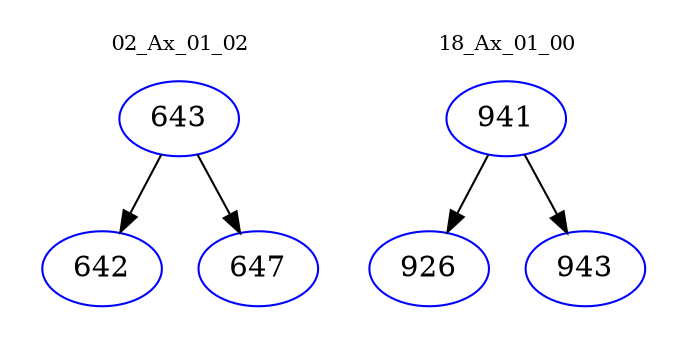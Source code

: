 digraph{
subgraph cluster_0 {
color = white
label = "02_Ax_01_02";
fontsize=10;
T0_643 [label="643", color="blue"]
T0_643 -> T0_642 [color="black"]
T0_642 [label="642", color="blue"]
T0_643 -> T0_647 [color="black"]
T0_647 [label="647", color="blue"]
}
subgraph cluster_1 {
color = white
label = "18_Ax_01_00";
fontsize=10;
T1_941 [label="941", color="blue"]
T1_941 -> T1_926 [color="black"]
T1_926 [label="926", color="blue"]
T1_941 -> T1_943 [color="black"]
T1_943 [label="943", color="blue"]
}
}
